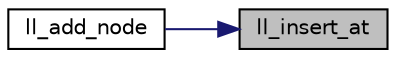 digraph "ll_insert_at"
{
 // LATEX_PDF_SIZE
  edge [fontname="Helvetica",fontsize="10",labelfontname="Helvetica",labelfontsize="10"];
  node [fontname="Helvetica",fontsize="10",shape=record];
  rankdir="RL";
  Node1 [label="ll_insert_at",height=0.2,width=0.4,color="black", fillcolor="grey75", style="filled", fontcolor="black",tooltip=" "];
  Node1 -> Node2 [dir="back",color="midnightblue",fontsize="10",style="solid",fontname="Helvetica"];
  Node2 [label="ll_add_node",height=0.2,width=0.4,color="black", fillcolor="white", style="filled",URL="$linked__list_8c.html#a36c2fbd5ef8f3b179af71c0b8528655a",tooltip="Add a new node created from the parameters to the linked list."];
}

